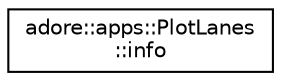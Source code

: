 digraph "Graphical Class Hierarchy"
{
 // LATEX_PDF_SIZE
  edge [fontname="Helvetica",fontsize="10",labelfontname="Helvetica",labelfontsize="10"];
  node [fontname="Helvetica",fontsize="10",shape=record];
  rankdir="LR";
  Node0 [label="adore::apps::PlotLanes\l::info",height=0.2,width=0.4,color="black", fillcolor="white", style="filled",URL="$structadore_1_1apps_1_1PlotLanes_1_1info.html",tooltip=" "];
}

